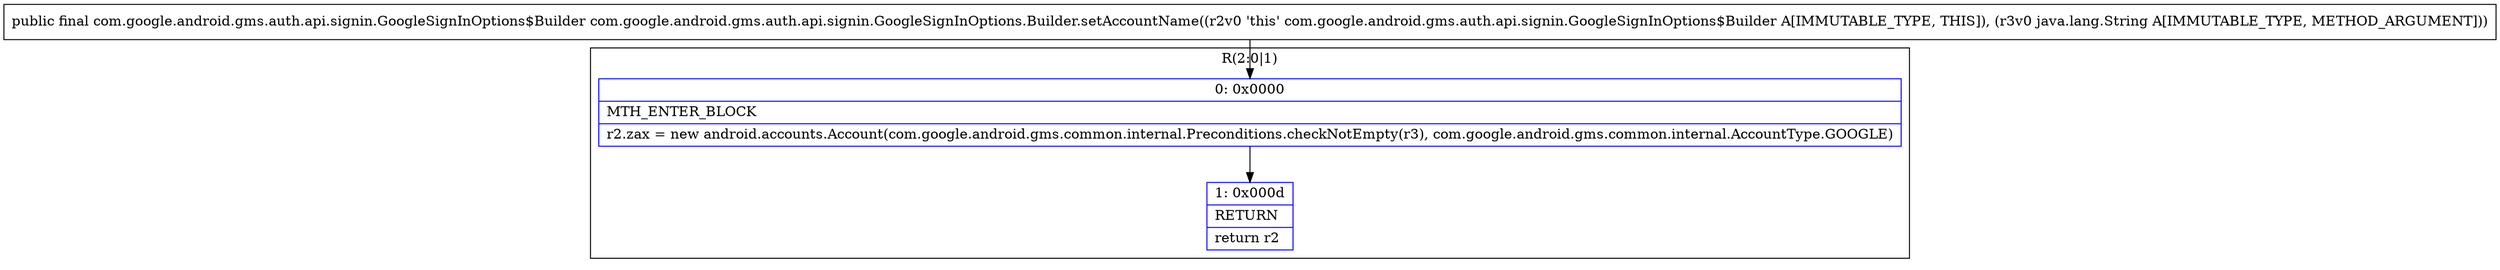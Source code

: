 digraph "CFG forcom.google.android.gms.auth.api.signin.GoogleSignInOptions.Builder.setAccountName(Ljava\/lang\/String;)Lcom\/google\/android\/gms\/auth\/api\/signin\/GoogleSignInOptions$Builder;" {
subgraph cluster_Region_1496715805 {
label = "R(2:0|1)";
node [shape=record,color=blue];
Node_0 [shape=record,label="{0\:\ 0x0000|MTH_ENTER_BLOCK\l|r2.zax = new android.accounts.Account(com.google.android.gms.common.internal.Preconditions.checkNotEmpty(r3), com.google.android.gms.common.internal.AccountType.GOOGLE)\l}"];
Node_1 [shape=record,label="{1\:\ 0x000d|RETURN\l|return r2\l}"];
}
MethodNode[shape=record,label="{public final com.google.android.gms.auth.api.signin.GoogleSignInOptions$Builder com.google.android.gms.auth.api.signin.GoogleSignInOptions.Builder.setAccountName((r2v0 'this' com.google.android.gms.auth.api.signin.GoogleSignInOptions$Builder A[IMMUTABLE_TYPE, THIS]), (r3v0 java.lang.String A[IMMUTABLE_TYPE, METHOD_ARGUMENT])) }"];
MethodNode -> Node_0;
Node_0 -> Node_1;
}


